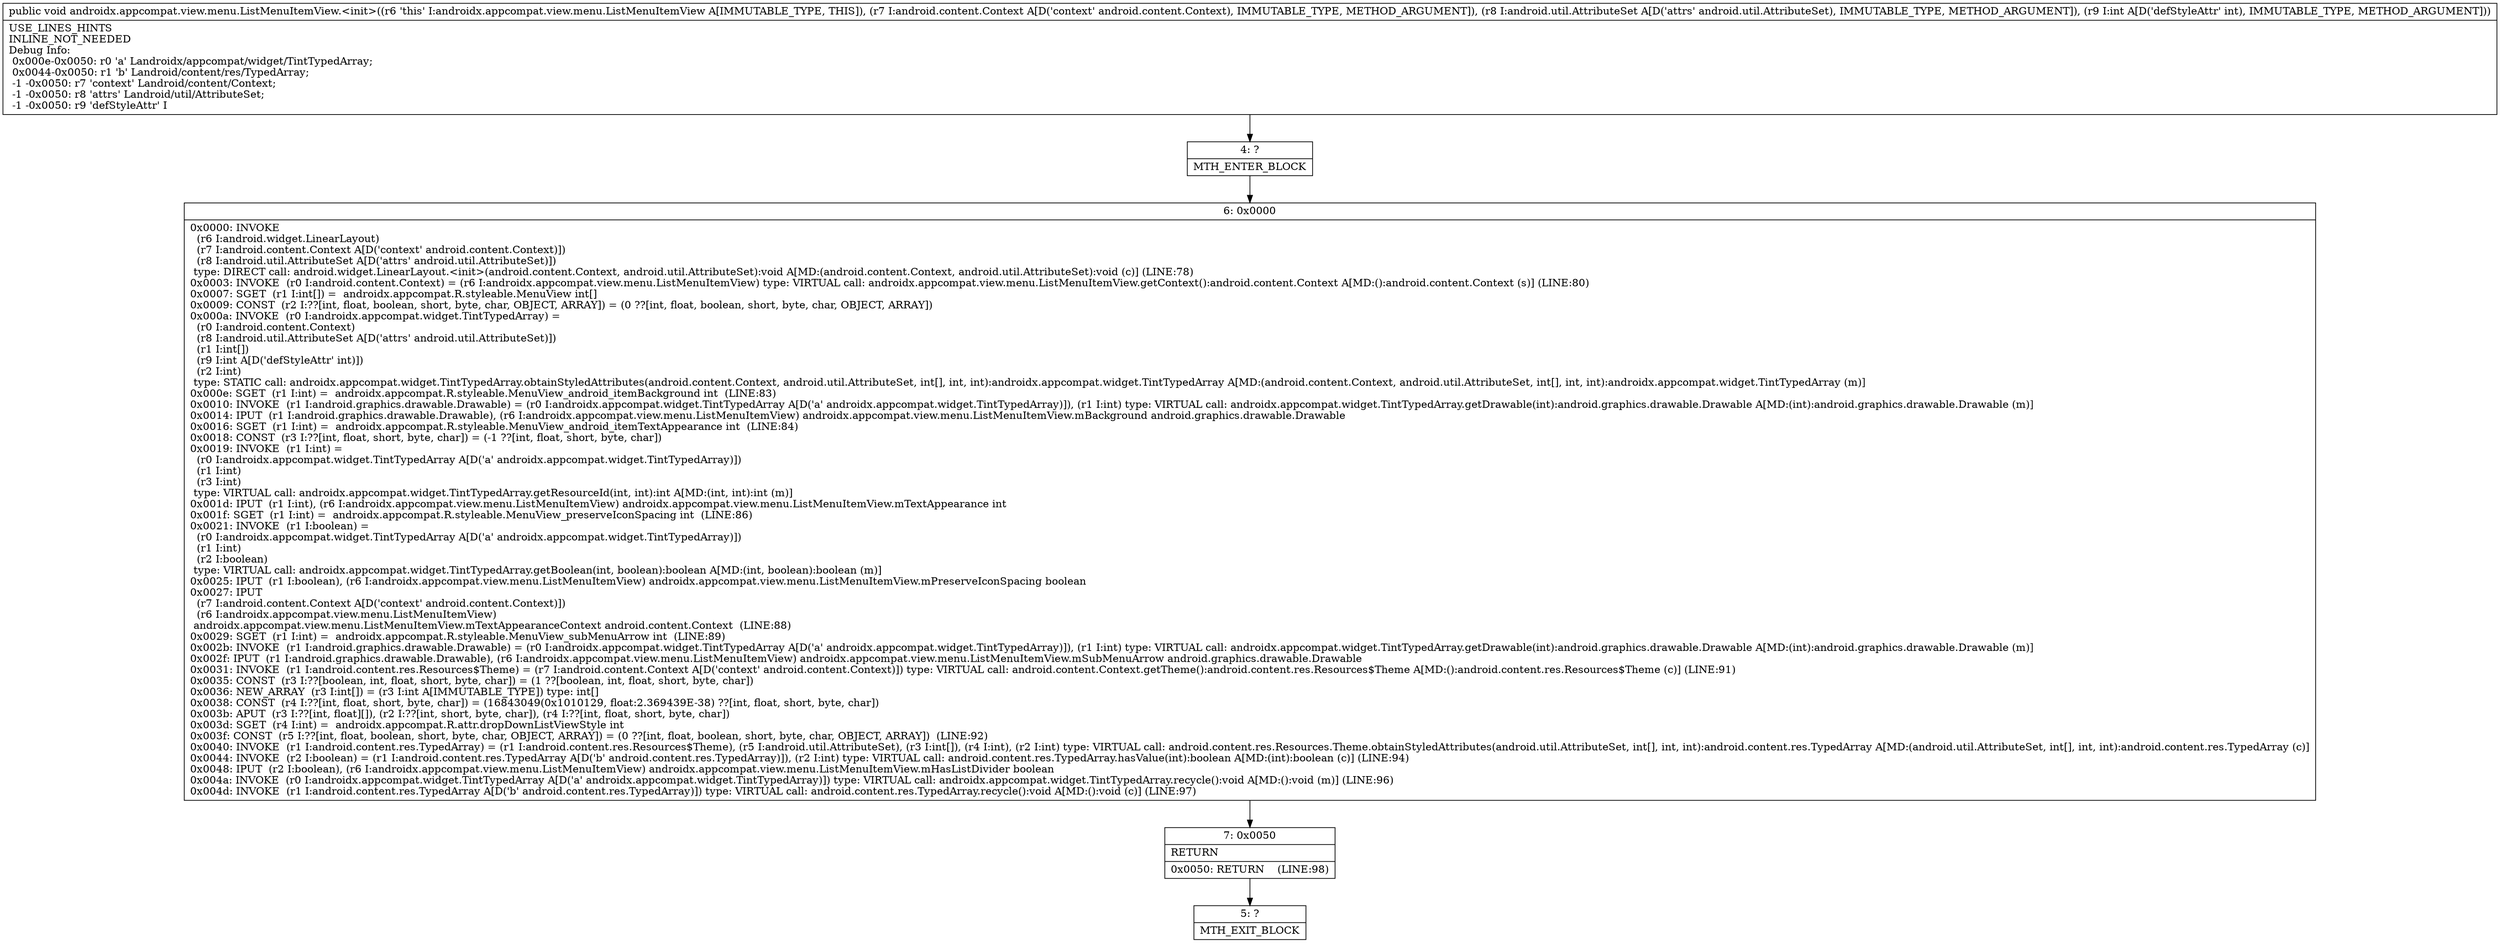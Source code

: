 digraph "CFG forandroidx.appcompat.view.menu.ListMenuItemView.\<init\>(Landroid\/content\/Context;Landroid\/util\/AttributeSet;I)V" {
Node_4 [shape=record,label="{4\:\ ?|MTH_ENTER_BLOCK\l}"];
Node_6 [shape=record,label="{6\:\ 0x0000|0x0000: INVOKE  \l  (r6 I:android.widget.LinearLayout)\l  (r7 I:android.content.Context A[D('context' android.content.Context)])\l  (r8 I:android.util.AttributeSet A[D('attrs' android.util.AttributeSet)])\l type: DIRECT call: android.widget.LinearLayout.\<init\>(android.content.Context, android.util.AttributeSet):void A[MD:(android.content.Context, android.util.AttributeSet):void (c)] (LINE:78)\l0x0003: INVOKE  (r0 I:android.content.Context) = (r6 I:androidx.appcompat.view.menu.ListMenuItemView) type: VIRTUAL call: androidx.appcompat.view.menu.ListMenuItemView.getContext():android.content.Context A[MD:():android.content.Context (s)] (LINE:80)\l0x0007: SGET  (r1 I:int[]) =  androidx.appcompat.R.styleable.MenuView int[] \l0x0009: CONST  (r2 I:??[int, float, boolean, short, byte, char, OBJECT, ARRAY]) = (0 ??[int, float, boolean, short, byte, char, OBJECT, ARRAY]) \l0x000a: INVOKE  (r0 I:androidx.appcompat.widget.TintTypedArray) = \l  (r0 I:android.content.Context)\l  (r8 I:android.util.AttributeSet A[D('attrs' android.util.AttributeSet)])\l  (r1 I:int[])\l  (r9 I:int A[D('defStyleAttr' int)])\l  (r2 I:int)\l type: STATIC call: androidx.appcompat.widget.TintTypedArray.obtainStyledAttributes(android.content.Context, android.util.AttributeSet, int[], int, int):androidx.appcompat.widget.TintTypedArray A[MD:(android.content.Context, android.util.AttributeSet, int[], int, int):androidx.appcompat.widget.TintTypedArray (m)]\l0x000e: SGET  (r1 I:int) =  androidx.appcompat.R.styleable.MenuView_android_itemBackground int  (LINE:83)\l0x0010: INVOKE  (r1 I:android.graphics.drawable.Drawable) = (r0 I:androidx.appcompat.widget.TintTypedArray A[D('a' androidx.appcompat.widget.TintTypedArray)]), (r1 I:int) type: VIRTUAL call: androidx.appcompat.widget.TintTypedArray.getDrawable(int):android.graphics.drawable.Drawable A[MD:(int):android.graphics.drawable.Drawable (m)]\l0x0014: IPUT  (r1 I:android.graphics.drawable.Drawable), (r6 I:androidx.appcompat.view.menu.ListMenuItemView) androidx.appcompat.view.menu.ListMenuItemView.mBackground android.graphics.drawable.Drawable \l0x0016: SGET  (r1 I:int) =  androidx.appcompat.R.styleable.MenuView_android_itemTextAppearance int  (LINE:84)\l0x0018: CONST  (r3 I:??[int, float, short, byte, char]) = (\-1 ??[int, float, short, byte, char]) \l0x0019: INVOKE  (r1 I:int) = \l  (r0 I:androidx.appcompat.widget.TintTypedArray A[D('a' androidx.appcompat.widget.TintTypedArray)])\l  (r1 I:int)\l  (r3 I:int)\l type: VIRTUAL call: androidx.appcompat.widget.TintTypedArray.getResourceId(int, int):int A[MD:(int, int):int (m)]\l0x001d: IPUT  (r1 I:int), (r6 I:androidx.appcompat.view.menu.ListMenuItemView) androidx.appcompat.view.menu.ListMenuItemView.mTextAppearance int \l0x001f: SGET  (r1 I:int) =  androidx.appcompat.R.styleable.MenuView_preserveIconSpacing int  (LINE:86)\l0x0021: INVOKE  (r1 I:boolean) = \l  (r0 I:androidx.appcompat.widget.TintTypedArray A[D('a' androidx.appcompat.widget.TintTypedArray)])\l  (r1 I:int)\l  (r2 I:boolean)\l type: VIRTUAL call: androidx.appcompat.widget.TintTypedArray.getBoolean(int, boolean):boolean A[MD:(int, boolean):boolean (m)]\l0x0025: IPUT  (r1 I:boolean), (r6 I:androidx.appcompat.view.menu.ListMenuItemView) androidx.appcompat.view.menu.ListMenuItemView.mPreserveIconSpacing boolean \l0x0027: IPUT  \l  (r7 I:android.content.Context A[D('context' android.content.Context)])\l  (r6 I:androidx.appcompat.view.menu.ListMenuItemView)\l androidx.appcompat.view.menu.ListMenuItemView.mTextAppearanceContext android.content.Context  (LINE:88)\l0x0029: SGET  (r1 I:int) =  androidx.appcompat.R.styleable.MenuView_subMenuArrow int  (LINE:89)\l0x002b: INVOKE  (r1 I:android.graphics.drawable.Drawable) = (r0 I:androidx.appcompat.widget.TintTypedArray A[D('a' androidx.appcompat.widget.TintTypedArray)]), (r1 I:int) type: VIRTUAL call: androidx.appcompat.widget.TintTypedArray.getDrawable(int):android.graphics.drawable.Drawable A[MD:(int):android.graphics.drawable.Drawable (m)]\l0x002f: IPUT  (r1 I:android.graphics.drawable.Drawable), (r6 I:androidx.appcompat.view.menu.ListMenuItemView) androidx.appcompat.view.menu.ListMenuItemView.mSubMenuArrow android.graphics.drawable.Drawable \l0x0031: INVOKE  (r1 I:android.content.res.Resources$Theme) = (r7 I:android.content.Context A[D('context' android.content.Context)]) type: VIRTUAL call: android.content.Context.getTheme():android.content.res.Resources$Theme A[MD:():android.content.res.Resources$Theme (c)] (LINE:91)\l0x0035: CONST  (r3 I:??[boolean, int, float, short, byte, char]) = (1 ??[boolean, int, float, short, byte, char]) \l0x0036: NEW_ARRAY  (r3 I:int[]) = (r3 I:int A[IMMUTABLE_TYPE]) type: int[] \l0x0038: CONST  (r4 I:??[int, float, short, byte, char]) = (16843049(0x1010129, float:2.369439E\-38) ??[int, float, short, byte, char]) \l0x003b: APUT  (r3 I:??[int, float][]), (r2 I:??[int, short, byte, char]), (r4 I:??[int, float, short, byte, char]) \l0x003d: SGET  (r4 I:int) =  androidx.appcompat.R.attr.dropDownListViewStyle int \l0x003f: CONST  (r5 I:??[int, float, boolean, short, byte, char, OBJECT, ARRAY]) = (0 ??[int, float, boolean, short, byte, char, OBJECT, ARRAY])  (LINE:92)\l0x0040: INVOKE  (r1 I:android.content.res.TypedArray) = (r1 I:android.content.res.Resources$Theme), (r5 I:android.util.AttributeSet), (r3 I:int[]), (r4 I:int), (r2 I:int) type: VIRTUAL call: android.content.res.Resources.Theme.obtainStyledAttributes(android.util.AttributeSet, int[], int, int):android.content.res.TypedArray A[MD:(android.util.AttributeSet, int[], int, int):android.content.res.TypedArray (c)]\l0x0044: INVOKE  (r2 I:boolean) = (r1 I:android.content.res.TypedArray A[D('b' android.content.res.TypedArray)]), (r2 I:int) type: VIRTUAL call: android.content.res.TypedArray.hasValue(int):boolean A[MD:(int):boolean (c)] (LINE:94)\l0x0048: IPUT  (r2 I:boolean), (r6 I:androidx.appcompat.view.menu.ListMenuItemView) androidx.appcompat.view.menu.ListMenuItemView.mHasListDivider boolean \l0x004a: INVOKE  (r0 I:androidx.appcompat.widget.TintTypedArray A[D('a' androidx.appcompat.widget.TintTypedArray)]) type: VIRTUAL call: androidx.appcompat.widget.TintTypedArray.recycle():void A[MD:():void (m)] (LINE:96)\l0x004d: INVOKE  (r1 I:android.content.res.TypedArray A[D('b' android.content.res.TypedArray)]) type: VIRTUAL call: android.content.res.TypedArray.recycle():void A[MD:():void (c)] (LINE:97)\l}"];
Node_7 [shape=record,label="{7\:\ 0x0050|RETURN\l|0x0050: RETURN    (LINE:98)\l}"];
Node_5 [shape=record,label="{5\:\ ?|MTH_EXIT_BLOCK\l}"];
MethodNode[shape=record,label="{public void androidx.appcompat.view.menu.ListMenuItemView.\<init\>((r6 'this' I:androidx.appcompat.view.menu.ListMenuItemView A[IMMUTABLE_TYPE, THIS]), (r7 I:android.content.Context A[D('context' android.content.Context), IMMUTABLE_TYPE, METHOD_ARGUMENT]), (r8 I:android.util.AttributeSet A[D('attrs' android.util.AttributeSet), IMMUTABLE_TYPE, METHOD_ARGUMENT]), (r9 I:int A[D('defStyleAttr' int), IMMUTABLE_TYPE, METHOD_ARGUMENT]))  | USE_LINES_HINTS\lINLINE_NOT_NEEDED\lDebug Info:\l  0x000e\-0x0050: r0 'a' Landroidx\/appcompat\/widget\/TintTypedArray;\l  0x0044\-0x0050: r1 'b' Landroid\/content\/res\/TypedArray;\l  \-1 \-0x0050: r7 'context' Landroid\/content\/Context;\l  \-1 \-0x0050: r8 'attrs' Landroid\/util\/AttributeSet;\l  \-1 \-0x0050: r9 'defStyleAttr' I\l}"];
MethodNode -> Node_4;Node_4 -> Node_6;
Node_6 -> Node_7;
Node_7 -> Node_5;
}

